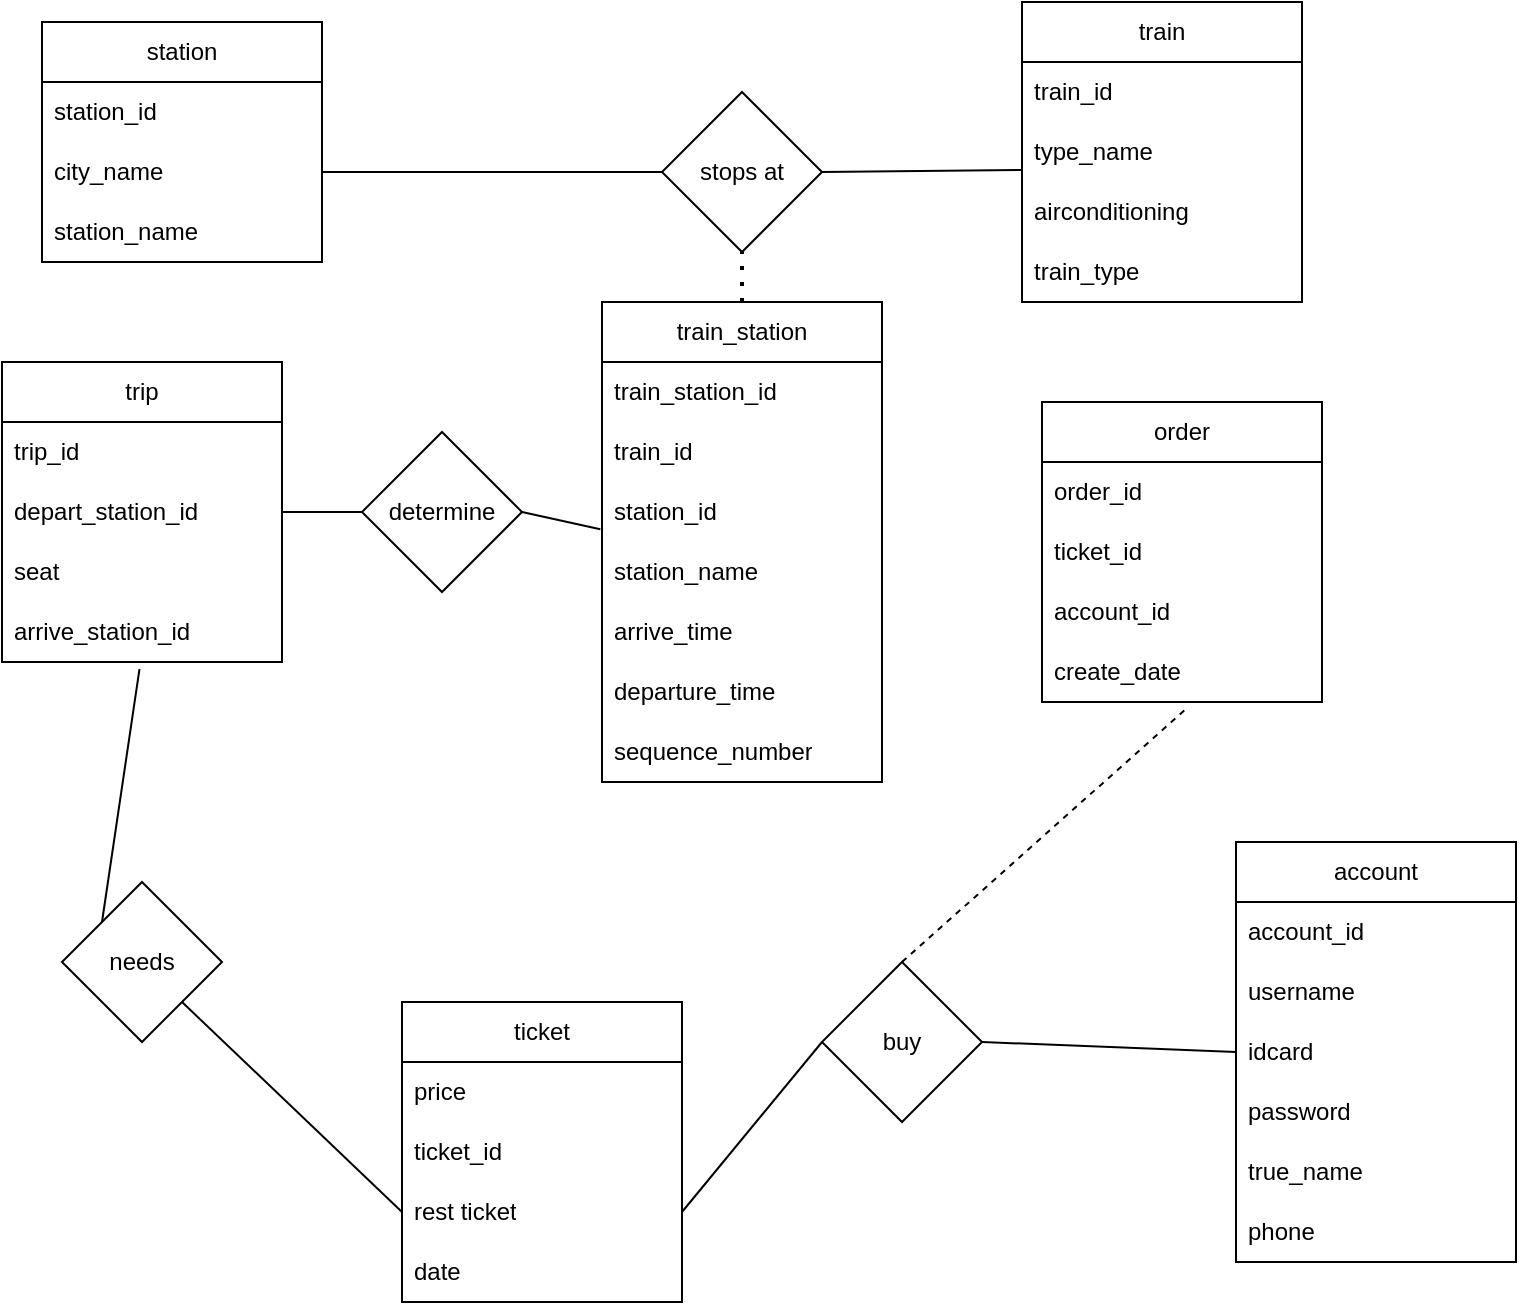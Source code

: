 <mxfile version="26.2.2">
  <diagram name="第 1 页" id="qaERCExN2D0XECdMNFJJ">
    <mxGraphModel dx="1036" dy="570" grid="1" gridSize="10" guides="1" tooltips="1" connect="1" arrows="1" fold="1" page="1" pageScale="1" pageWidth="827" pageHeight="1169" math="0" shadow="0">
      <root>
        <mxCell id="0" />
        <mxCell id="1" parent="0" />
        <mxCell id="KPf51fIdciZy7UVSbM3D-2" value="stops at" style="rhombus;whiteSpace=wrap;html=1;" vertex="1" parent="1">
          <mxGeometry x="400" y="55" width="80" height="80" as="geometry" />
        </mxCell>
        <mxCell id="KPf51fIdciZy7UVSbM3D-4" value="train" style="swimlane;fontStyle=0;childLayout=stackLayout;horizontal=1;startSize=30;horizontalStack=0;resizeParent=1;resizeParentMax=0;resizeLast=0;collapsible=1;marginBottom=0;whiteSpace=wrap;html=1;" vertex="1" parent="1">
          <mxGeometry x="580" y="10" width="140" height="150" as="geometry" />
        </mxCell>
        <mxCell id="KPf51fIdciZy7UVSbM3D-6" value="train_id" style="text;strokeColor=none;fillColor=none;align=left;verticalAlign=middle;spacingLeft=4;spacingRight=4;overflow=hidden;points=[[0,0.5],[1,0.5]];portConstraint=eastwest;rotatable=0;whiteSpace=wrap;html=1;" vertex="1" parent="KPf51fIdciZy7UVSbM3D-4">
          <mxGeometry y="30" width="140" height="30" as="geometry" />
        </mxCell>
        <mxCell id="KPf51fIdciZy7UVSbM3D-10" value="type_name" style="text;strokeColor=none;fillColor=none;align=left;verticalAlign=middle;spacingLeft=4;spacingRight=4;overflow=hidden;points=[[0,0.5],[1,0.5]];portConstraint=eastwest;rotatable=0;whiteSpace=wrap;html=1;" vertex="1" parent="KPf51fIdciZy7UVSbM3D-4">
          <mxGeometry y="60" width="140" height="30" as="geometry" />
        </mxCell>
        <mxCell id="KPf51fIdciZy7UVSbM3D-7" value="airconditioning" style="text;strokeColor=none;fillColor=none;align=left;verticalAlign=middle;spacingLeft=4;spacingRight=4;overflow=hidden;points=[[0,0.5],[1,0.5]];portConstraint=eastwest;rotatable=0;whiteSpace=wrap;html=1;" vertex="1" parent="KPf51fIdciZy7UVSbM3D-4">
          <mxGeometry y="90" width="140" height="30" as="geometry" />
        </mxCell>
        <mxCell id="KPf51fIdciZy7UVSbM3D-16" value="train_type" style="text;strokeColor=none;fillColor=none;align=left;verticalAlign=middle;spacingLeft=4;spacingRight=4;overflow=hidden;points=[[0,0.5],[1,0.5]];portConstraint=eastwest;rotatable=0;whiteSpace=wrap;html=1;" vertex="1" parent="KPf51fIdciZy7UVSbM3D-4">
          <mxGeometry y="120" width="140" height="30" as="geometry" />
        </mxCell>
        <mxCell id="KPf51fIdciZy7UVSbM3D-12" value="station" style="swimlane;fontStyle=0;childLayout=stackLayout;horizontal=1;startSize=30;horizontalStack=0;resizeParent=1;resizeParentMax=0;resizeLast=0;collapsible=1;marginBottom=0;whiteSpace=wrap;html=1;" vertex="1" parent="1">
          <mxGeometry x="90" y="20" width="140" height="120" as="geometry" />
        </mxCell>
        <mxCell id="KPf51fIdciZy7UVSbM3D-13" value="station_id" style="text;strokeColor=none;fillColor=none;align=left;verticalAlign=middle;spacingLeft=4;spacingRight=4;overflow=hidden;points=[[0,0.5],[1,0.5]];portConstraint=eastwest;rotatable=0;whiteSpace=wrap;html=1;" vertex="1" parent="KPf51fIdciZy7UVSbM3D-12">
          <mxGeometry y="30" width="140" height="30" as="geometry" />
        </mxCell>
        <mxCell id="KPf51fIdciZy7UVSbM3D-14" value="city_name" style="text;strokeColor=none;fillColor=none;align=left;verticalAlign=middle;spacingLeft=4;spacingRight=4;overflow=hidden;points=[[0,0.5],[1,0.5]];portConstraint=eastwest;rotatable=0;whiteSpace=wrap;html=1;" vertex="1" parent="KPf51fIdciZy7UVSbM3D-12">
          <mxGeometry y="60" width="140" height="30" as="geometry" />
        </mxCell>
        <mxCell id="KPf51fIdciZy7UVSbM3D-15" value="station_name" style="text;strokeColor=none;fillColor=none;align=left;verticalAlign=middle;spacingLeft=4;spacingRight=4;overflow=hidden;points=[[0,0.5],[1,0.5]];portConstraint=eastwest;rotatable=0;whiteSpace=wrap;html=1;" vertex="1" parent="KPf51fIdciZy7UVSbM3D-12">
          <mxGeometry y="90" width="140" height="30" as="geometry" />
        </mxCell>
        <mxCell id="KPf51fIdciZy7UVSbM3D-21" value="" style="endArrow=none;html=1;rounded=0;exitX=0;exitY=0.8;exitDx=0;exitDy=0;exitPerimeter=0;entryX=1;entryY=0.5;entryDx=0;entryDy=0;" edge="1" parent="1" source="KPf51fIdciZy7UVSbM3D-10" target="KPf51fIdciZy7UVSbM3D-2">
          <mxGeometry width="50" height="50" relative="1" as="geometry">
            <mxPoint x="250" y="290" as="sourcePoint" />
            <mxPoint x="480" y="100" as="targetPoint" />
          </mxGeometry>
        </mxCell>
        <mxCell id="KPf51fIdciZy7UVSbM3D-22" value="" style="endArrow=none;html=1;rounded=0;entryX=1;entryY=0.5;entryDx=0;entryDy=0;exitX=0;exitY=0.5;exitDx=0;exitDy=0;" edge="1" parent="1" source="KPf51fIdciZy7UVSbM3D-2" target="KPf51fIdciZy7UVSbM3D-14">
          <mxGeometry width="50" height="50" relative="1" as="geometry">
            <mxPoint x="390" y="320" as="sourcePoint" />
            <mxPoint x="440" y="270" as="targetPoint" />
          </mxGeometry>
        </mxCell>
        <mxCell id="KPf51fIdciZy7UVSbM3D-23" value="train_station" style="swimlane;fontStyle=0;childLayout=stackLayout;horizontal=1;startSize=30;horizontalStack=0;resizeParent=1;resizeParentMax=0;resizeLast=0;collapsible=1;marginBottom=0;whiteSpace=wrap;html=1;" vertex="1" parent="1">
          <mxGeometry x="370" y="160" width="140" height="240" as="geometry" />
        </mxCell>
        <mxCell id="KPf51fIdciZy7UVSbM3D-31" value="train_station_id" style="text;strokeColor=none;fillColor=none;align=left;verticalAlign=middle;spacingLeft=4;spacingRight=4;overflow=hidden;points=[[0,0.5],[1,0.5]];portConstraint=eastwest;rotatable=0;whiteSpace=wrap;html=1;" vertex="1" parent="KPf51fIdciZy7UVSbM3D-23">
          <mxGeometry y="30" width="140" height="30" as="geometry" />
        </mxCell>
        <mxCell id="KPf51fIdciZy7UVSbM3D-24" value="train_id" style="text;strokeColor=none;fillColor=none;align=left;verticalAlign=middle;spacingLeft=4;spacingRight=4;overflow=hidden;points=[[0,0.5],[1,0.5]];portConstraint=eastwest;rotatable=0;whiteSpace=wrap;html=1;" vertex="1" parent="KPf51fIdciZy7UVSbM3D-23">
          <mxGeometry y="60" width="140" height="30" as="geometry" />
        </mxCell>
        <mxCell id="KPf51fIdciZy7UVSbM3D-30" value="station_id" style="text;strokeColor=none;fillColor=none;align=left;verticalAlign=middle;spacingLeft=4;spacingRight=4;overflow=hidden;points=[[0,0.5],[1,0.5]];portConstraint=eastwest;rotatable=0;whiteSpace=wrap;html=1;" vertex="1" parent="KPf51fIdciZy7UVSbM3D-23">
          <mxGeometry y="90" width="140" height="30" as="geometry" />
        </mxCell>
        <mxCell id="KPf51fIdciZy7UVSbM3D-25" value="station_name" style="text;strokeColor=none;fillColor=none;align=left;verticalAlign=middle;spacingLeft=4;spacingRight=4;overflow=hidden;points=[[0,0.5],[1,0.5]];portConstraint=eastwest;rotatable=0;whiteSpace=wrap;html=1;" vertex="1" parent="KPf51fIdciZy7UVSbM3D-23">
          <mxGeometry y="120" width="140" height="30" as="geometry" />
        </mxCell>
        <mxCell id="KPf51fIdciZy7UVSbM3D-18" value="arrive_time" style="text;strokeColor=none;fillColor=none;align=left;verticalAlign=middle;spacingLeft=4;spacingRight=4;overflow=hidden;points=[[0,0.5],[1,0.5]];portConstraint=eastwest;rotatable=0;whiteSpace=wrap;html=1;" vertex="1" parent="KPf51fIdciZy7UVSbM3D-23">
          <mxGeometry y="150" width="140" height="30" as="geometry" />
        </mxCell>
        <mxCell id="KPf51fIdciZy7UVSbM3D-19" value="departure_time" style="text;strokeColor=none;fillColor=none;align=left;verticalAlign=middle;spacingLeft=4;spacingRight=4;overflow=hidden;points=[[0,0.5],[1,0.5]];portConstraint=eastwest;rotatable=0;whiteSpace=wrap;html=1;" vertex="1" parent="KPf51fIdciZy7UVSbM3D-23">
          <mxGeometry y="180" width="140" height="30" as="geometry" />
        </mxCell>
        <mxCell id="KPf51fIdciZy7UVSbM3D-34" value="sequence_number" style="text;strokeColor=none;fillColor=none;align=left;verticalAlign=middle;spacingLeft=4;spacingRight=4;overflow=hidden;points=[[0,0.5],[1,0.5]];portConstraint=eastwest;rotatable=0;whiteSpace=wrap;html=1;" vertex="1" parent="KPf51fIdciZy7UVSbM3D-23">
          <mxGeometry y="210" width="140" height="30" as="geometry" />
        </mxCell>
        <mxCell id="KPf51fIdciZy7UVSbM3D-28" value="needs" style="rhombus;whiteSpace=wrap;html=1;" vertex="1" parent="1">
          <mxGeometry x="100" y="450" width="80" height="80" as="geometry" />
        </mxCell>
        <mxCell id="KPf51fIdciZy7UVSbM3D-36" value="" style="endArrow=none;dashed=1;html=1;dashPattern=1 3;strokeWidth=2;rounded=0;entryX=0.5;entryY=1;entryDx=0;entryDy=0;exitX=0.5;exitY=0;exitDx=0;exitDy=0;" edge="1" parent="1" source="KPf51fIdciZy7UVSbM3D-23" target="KPf51fIdciZy7UVSbM3D-2">
          <mxGeometry width="50" height="50" relative="1" as="geometry">
            <mxPoint x="390" y="320" as="sourcePoint" />
            <mxPoint x="440" y="270" as="targetPoint" />
            <Array as="points" />
          </mxGeometry>
        </mxCell>
        <mxCell id="KPf51fIdciZy7UVSbM3D-37" value="trip" style="swimlane;fontStyle=0;childLayout=stackLayout;horizontal=1;startSize=30;horizontalStack=0;resizeParent=1;resizeParentMax=0;resizeLast=0;collapsible=1;marginBottom=0;whiteSpace=wrap;html=1;" vertex="1" parent="1">
          <mxGeometry x="70" y="190" width="140" height="150" as="geometry" />
        </mxCell>
        <mxCell id="KPf51fIdciZy7UVSbM3D-38" value="trip_id" style="text;strokeColor=none;fillColor=none;align=left;verticalAlign=middle;spacingLeft=4;spacingRight=4;overflow=hidden;points=[[0,0.5],[1,0.5]];portConstraint=eastwest;rotatable=0;whiteSpace=wrap;html=1;" vertex="1" parent="KPf51fIdciZy7UVSbM3D-37">
          <mxGeometry y="30" width="140" height="30" as="geometry" />
        </mxCell>
        <mxCell id="KPf51fIdciZy7UVSbM3D-39" value="depart_station_id" style="text;strokeColor=none;fillColor=none;align=left;verticalAlign=middle;spacingLeft=4;spacingRight=4;overflow=hidden;points=[[0,0.5],[1,0.5]];portConstraint=eastwest;rotatable=0;whiteSpace=wrap;html=1;" vertex="1" parent="KPf51fIdciZy7UVSbM3D-37">
          <mxGeometry y="60" width="140" height="30" as="geometry" />
        </mxCell>
        <mxCell id="KPf51fIdciZy7UVSbM3D-42" value="seat" style="text;strokeColor=none;fillColor=none;align=left;verticalAlign=middle;spacingLeft=4;spacingRight=4;overflow=hidden;points=[[0,0.5],[1,0.5]];portConstraint=eastwest;rotatable=0;whiteSpace=wrap;html=1;" vertex="1" parent="KPf51fIdciZy7UVSbM3D-37">
          <mxGeometry y="90" width="140" height="30" as="geometry" />
        </mxCell>
        <mxCell id="KPf51fIdciZy7UVSbM3D-40" value="arrive_station_id" style="text;strokeColor=none;fillColor=none;align=left;verticalAlign=middle;spacingLeft=4;spacingRight=4;overflow=hidden;points=[[0,0.5],[1,0.5]];portConstraint=eastwest;rotatable=0;whiteSpace=wrap;html=1;" vertex="1" parent="KPf51fIdciZy7UVSbM3D-37">
          <mxGeometry y="120" width="140" height="30" as="geometry" />
        </mxCell>
        <mxCell id="KPf51fIdciZy7UVSbM3D-43" value="ticket" style="swimlane;fontStyle=0;childLayout=stackLayout;horizontal=1;startSize=30;horizontalStack=0;resizeParent=1;resizeParentMax=0;resizeLast=0;collapsible=1;marginBottom=0;whiteSpace=wrap;html=1;" vertex="1" parent="1">
          <mxGeometry x="270" y="510" width="140" height="150" as="geometry" />
        </mxCell>
        <mxCell id="KPf51fIdciZy7UVSbM3D-41" value="price" style="text;strokeColor=none;fillColor=none;align=left;verticalAlign=middle;spacingLeft=4;spacingRight=4;overflow=hidden;points=[[0,0.5],[1,0.5]];portConstraint=eastwest;rotatable=0;whiteSpace=wrap;html=1;" vertex="1" parent="KPf51fIdciZy7UVSbM3D-43">
          <mxGeometry y="30" width="140" height="30" as="geometry" />
        </mxCell>
        <mxCell id="KPf51fIdciZy7UVSbM3D-65" value="ticket_id" style="text;strokeColor=none;fillColor=none;align=left;verticalAlign=middle;spacingLeft=4;spacingRight=4;overflow=hidden;points=[[0,0.5],[1,0.5]];portConstraint=eastwest;rotatable=0;whiteSpace=wrap;html=1;" vertex="1" parent="KPf51fIdciZy7UVSbM3D-43">
          <mxGeometry y="60" width="140" height="30" as="geometry" />
        </mxCell>
        <mxCell id="KPf51fIdciZy7UVSbM3D-44" value="rest ticket" style="text;strokeColor=none;fillColor=none;align=left;verticalAlign=middle;spacingLeft=4;spacingRight=4;overflow=hidden;points=[[0,0.5],[1,0.5]];portConstraint=eastwest;rotatable=0;whiteSpace=wrap;html=1;" vertex="1" parent="KPf51fIdciZy7UVSbM3D-43">
          <mxGeometry y="90" width="140" height="30" as="geometry" />
        </mxCell>
        <mxCell id="KPf51fIdciZy7UVSbM3D-45" value="date" style="text;strokeColor=none;fillColor=none;align=left;verticalAlign=middle;spacingLeft=4;spacingRight=4;overflow=hidden;points=[[0,0.5],[1,0.5]];portConstraint=eastwest;rotatable=0;whiteSpace=wrap;html=1;" vertex="1" parent="KPf51fIdciZy7UVSbM3D-43">
          <mxGeometry y="120" width="140" height="30" as="geometry" />
        </mxCell>
        <mxCell id="KPf51fIdciZy7UVSbM3D-48" value="" style="endArrow=none;html=1;rounded=0;entryX=0;entryY=0.5;entryDx=0;entryDy=0;exitX=1;exitY=1;exitDx=0;exitDy=0;" edge="1" parent="1" source="KPf51fIdciZy7UVSbM3D-28" target="KPf51fIdciZy7UVSbM3D-44">
          <mxGeometry width="50" height="50" relative="1" as="geometry">
            <mxPoint x="450" y="320" as="sourcePoint" />
            <mxPoint x="500" y="270" as="targetPoint" />
          </mxGeometry>
        </mxCell>
        <mxCell id="KPf51fIdciZy7UVSbM3D-49" value="" style="endArrow=none;html=1;rounded=0;entryX=0.491;entryY=1.12;entryDx=0;entryDy=0;entryPerimeter=0;exitX=0;exitY=0;exitDx=0;exitDy=0;" edge="1" parent="1" source="KPf51fIdciZy7UVSbM3D-28" target="KPf51fIdciZy7UVSbM3D-40">
          <mxGeometry width="50" height="50" relative="1" as="geometry">
            <mxPoint x="100" y="400" as="sourcePoint" />
            <mxPoint x="150" y="350" as="targetPoint" />
          </mxGeometry>
        </mxCell>
        <mxCell id="KPf51fIdciZy7UVSbM3D-50" value="account" style="swimlane;fontStyle=0;childLayout=stackLayout;horizontal=1;startSize=30;horizontalStack=0;resizeParent=1;resizeParentMax=0;resizeLast=0;collapsible=1;marginBottom=0;whiteSpace=wrap;html=1;" vertex="1" parent="1">
          <mxGeometry x="687" y="430" width="140" height="210" as="geometry" />
        </mxCell>
        <mxCell id="KPf51fIdciZy7UVSbM3D-51" value="account_id" style="text;strokeColor=none;fillColor=none;align=left;verticalAlign=middle;spacingLeft=4;spacingRight=4;overflow=hidden;points=[[0,0.5],[1,0.5]];portConstraint=eastwest;rotatable=0;whiteSpace=wrap;html=1;" vertex="1" parent="KPf51fIdciZy7UVSbM3D-50">
          <mxGeometry y="30" width="140" height="30" as="geometry" />
        </mxCell>
        <mxCell id="KPf51fIdciZy7UVSbM3D-52" value="username" style="text;strokeColor=none;fillColor=none;align=left;verticalAlign=middle;spacingLeft=4;spacingRight=4;overflow=hidden;points=[[0,0.5],[1,0.5]];portConstraint=eastwest;rotatable=0;whiteSpace=wrap;html=1;" vertex="1" parent="KPf51fIdciZy7UVSbM3D-50">
          <mxGeometry y="60" width="140" height="30" as="geometry" />
        </mxCell>
        <mxCell id="KPf51fIdciZy7UVSbM3D-55" value="idcard" style="text;strokeColor=none;fillColor=none;align=left;verticalAlign=middle;spacingLeft=4;spacingRight=4;overflow=hidden;points=[[0,0.5],[1,0.5]];portConstraint=eastwest;rotatable=0;whiteSpace=wrap;html=1;" vertex="1" parent="KPf51fIdciZy7UVSbM3D-50">
          <mxGeometry y="90" width="140" height="30" as="geometry" />
        </mxCell>
        <mxCell id="KPf51fIdciZy7UVSbM3D-53" value="password" style="text;strokeColor=none;fillColor=none;align=left;verticalAlign=middle;spacingLeft=4;spacingRight=4;overflow=hidden;points=[[0,0.5],[1,0.5]];portConstraint=eastwest;rotatable=0;whiteSpace=wrap;html=1;" vertex="1" parent="KPf51fIdciZy7UVSbM3D-50">
          <mxGeometry y="120" width="140" height="30" as="geometry" />
        </mxCell>
        <mxCell id="KPf51fIdciZy7UVSbM3D-56" value="true_name" style="text;strokeColor=none;fillColor=none;align=left;verticalAlign=middle;spacingLeft=4;spacingRight=4;overflow=hidden;points=[[0,0.5],[1,0.5]];portConstraint=eastwest;rotatable=0;whiteSpace=wrap;html=1;" vertex="1" parent="KPf51fIdciZy7UVSbM3D-50">
          <mxGeometry y="150" width="140" height="30" as="geometry" />
        </mxCell>
        <mxCell id="KPf51fIdciZy7UVSbM3D-57" value="phone" style="text;strokeColor=none;fillColor=none;align=left;verticalAlign=middle;spacingLeft=4;spacingRight=4;overflow=hidden;points=[[0,0.5],[1,0.5]];portConstraint=eastwest;rotatable=0;whiteSpace=wrap;html=1;" vertex="1" parent="KPf51fIdciZy7UVSbM3D-50">
          <mxGeometry y="180" width="140" height="30" as="geometry" />
        </mxCell>
        <mxCell id="KPf51fIdciZy7UVSbM3D-58" value="buy" style="rhombus;whiteSpace=wrap;html=1;" vertex="1" parent="1">
          <mxGeometry x="480" y="490" width="80" height="80" as="geometry" />
        </mxCell>
        <mxCell id="KPf51fIdciZy7UVSbM3D-59" value="" style="endArrow=none;html=1;rounded=0;entryX=0;entryY=0.5;entryDx=0;entryDy=0;exitX=1;exitY=0.5;exitDx=0;exitDy=0;" edge="1" parent="1" source="KPf51fIdciZy7UVSbM3D-58" target="KPf51fIdciZy7UVSbM3D-55">
          <mxGeometry width="50" height="50" relative="1" as="geometry">
            <mxPoint x="330" y="430" as="sourcePoint" />
            <mxPoint x="380" y="380" as="targetPoint" />
          </mxGeometry>
        </mxCell>
        <mxCell id="KPf51fIdciZy7UVSbM3D-60" value="" style="endArrow=none;html=1;rounded=0;entryX=0;entryY=0.5;entryDx=0;entryDy=0;exitX=1;exitY=0.5;exitDx=0;exitDy=0;" edge="1" parent="1" source="KPf51fIdciZy7UVSbM3D-44" target="KPf51fIdciZy7UVSbM3D-58">
          <mxGeometry width="50" height="50" relative="1" as="geometry">
            <mxPoint x="330" y="430" as="sourcePoint" />
            <mxPoint x="380" y="380" as="targetPoint" />
          </mxGeometry>
        </mxCell>
        <mxCell id="KPf51fIdciZy7UVSbM3D-61" value="order" style="swimlane;fontStyle=0;childLayout=stackLayout;horizontal=1;startSize=30;horizontalStack=0;resizeParent=1;resizeParentMax=0;resizeLast=0;collapsible=1;marginBottom=0;whiteSpace=wrap;html=1;" vertex="1" parent="1">
          <mxGeometry x="590" y="210" width="140" height="150" as="geometry" />
        </mxCell>
        <mxCell id="KPf51fIdciZy7UVSbM3D-66" value="order_id" style="text;strokeColor=none;fillColor=none;align=left;verticalAlign=middle;spacingLeft=4;spacingRight=4;overflow=hidden;points=[[0,0.5],[1,0.5]];portConstraint=eastwest;rotatable=0;whiteSpace=wrap;html=1;" vertex="1" parent="KPf51fIdciZy7UVSbM3D-61">
          <mxGeometry y="30" width="140" height="30" as="geometry" />
        </mxCell>
        <mxCell id="KPf51fIdciZy7UVSbM3D-62" value="ticket_id" style="text;strokeColor=none;fillColor=none;align=left;verticalAlign=middle;spacingLeft=4;spacingRight=4;overflow=hidden;points=[[0,0.5],[1,0.5]];portConstraint=eastwest;rotatable=0;whiteSpace=wrap;html=1;" vertex="1" parent="KPf51fIdciZy7UVSbM3D-61">
          <mxGeometry y="60" width="140" height="30" as="geometry" />
        </mxCell>
        <mxCell id="KPf51fIdciZy7UVSbM3D-63" value="account_id" style="text;strokeColor=none;fillColor=none;align=left;verticalAlign=middle;spacingLeft=4;spacingRight=4;overflow=hidden;points=[[0,0.5],[1,0.5]];portConstraint=eastwest;rotatable=0;whiteSpace=wrap;html=1;" vertex="1" parent="KPf51fIdciZy7UVSbM3D-61">
          <mxGeometry y="90" width="140" height="30" as="geometry" />
        </mxCell>
        <mxCell id="KPf51fIdciZy7UVSbM3D-64" value="create_date" style="text;strokeColor=none;fillColor=none;align=left;verticalAlign=middle;spacingLeft=4;spacingRight=4;overflow=hidden;points=[[0,0.5],[1,0.5]];portConstraint=eastwest;rotatable=0;whiteSpace=wrap;html=1;" vertex="1" parent="KPf51fIdciZy7UVSbM3D-61">
          <mxGeometry y="120" width="140" height="30" as="geometry" />
        </mxCell>
        <mxCell id="KPf51fIdciZy7UVSbM3D-67" value="" style="endArrow=none;dashed=1;html=1;rounded=0;entryX=0.523;entryY=1.08;entryDx=0;entryDy=0;entryPerimeter=0;exitX=0.5;exitY=0;exitDx=0;exitDy=0;" edge="1" parent="1" source="KPf51fIdciZy7UVSbM3D-58" target="KPf51fIdciZy7UVSbM3D-64">
          <mxGeometry width="50" height="50" relative="1" as="geometry">
            <mxPoint x="330" y="430" as="sourcePoint" />
            <mxPoint x="380" y="380" as="targetPoint" />
          </mxGeometry>
        </mxCell>
        <mxCell id="KPf51fIdciZy7UVSbM3D-68" value="determine" style="rhombus;whiteSpace=wrap;html=1;" vertex="1" parent="1">
          <mxGeometry x="250" y="225" width="80" height="80" as="geometry" />
        </mxCell>
        <mxCell id="KPf51fIdciZy7UVSbM3D-69" value="" style="endArrow=none;html=1;rounded=0;exitX=1;exitY=0.5;exitDx=0;exitDy=0;entryX=0;entryY=0.5;entryDx=0;entryDy=0;" edge="1" parent="1" source="KPf51fIdciZy7UVSbM3D-39" target="KPf51fIdciZy7UVSbM3D-68">
          <mxGeometry width="50" height="50" relative="1" as="geometry">
            <mxPoint x="330" y="280" as="sourcePoint" />
            <mxPoint x="380" y="230" as="targetPoint" />
          </mxGeometry>
        </mxCell>
        <mxCell id="KPf51fIdciZy7UVSbM3D-70" value="" style="endArrow=none;html=1;rounded=0;exitX=1;exitY=0.5;exitDx=0;exitDy=0;entryX=-0.006;entryY=0.787;entryDx=0;entryDy=0;entryPerimeter=0;" edge="1" parent="1" source="KPf51fIdciZy7UVSbM3D-68" target="KPf51fIdciZy7UVSbM3D-30">
          <mxGeometry width="50" height="50" relative="1" as="geometry">
            <mxPoint x="330" y="280" as="sourcePoint" />
            <mxPoint x="380" y="230" as="targetPoint" />
          </mxGeometry>
        </mxCell>
      </root>
    </mxGraphModel>
  </diagram>
</mxfile>
